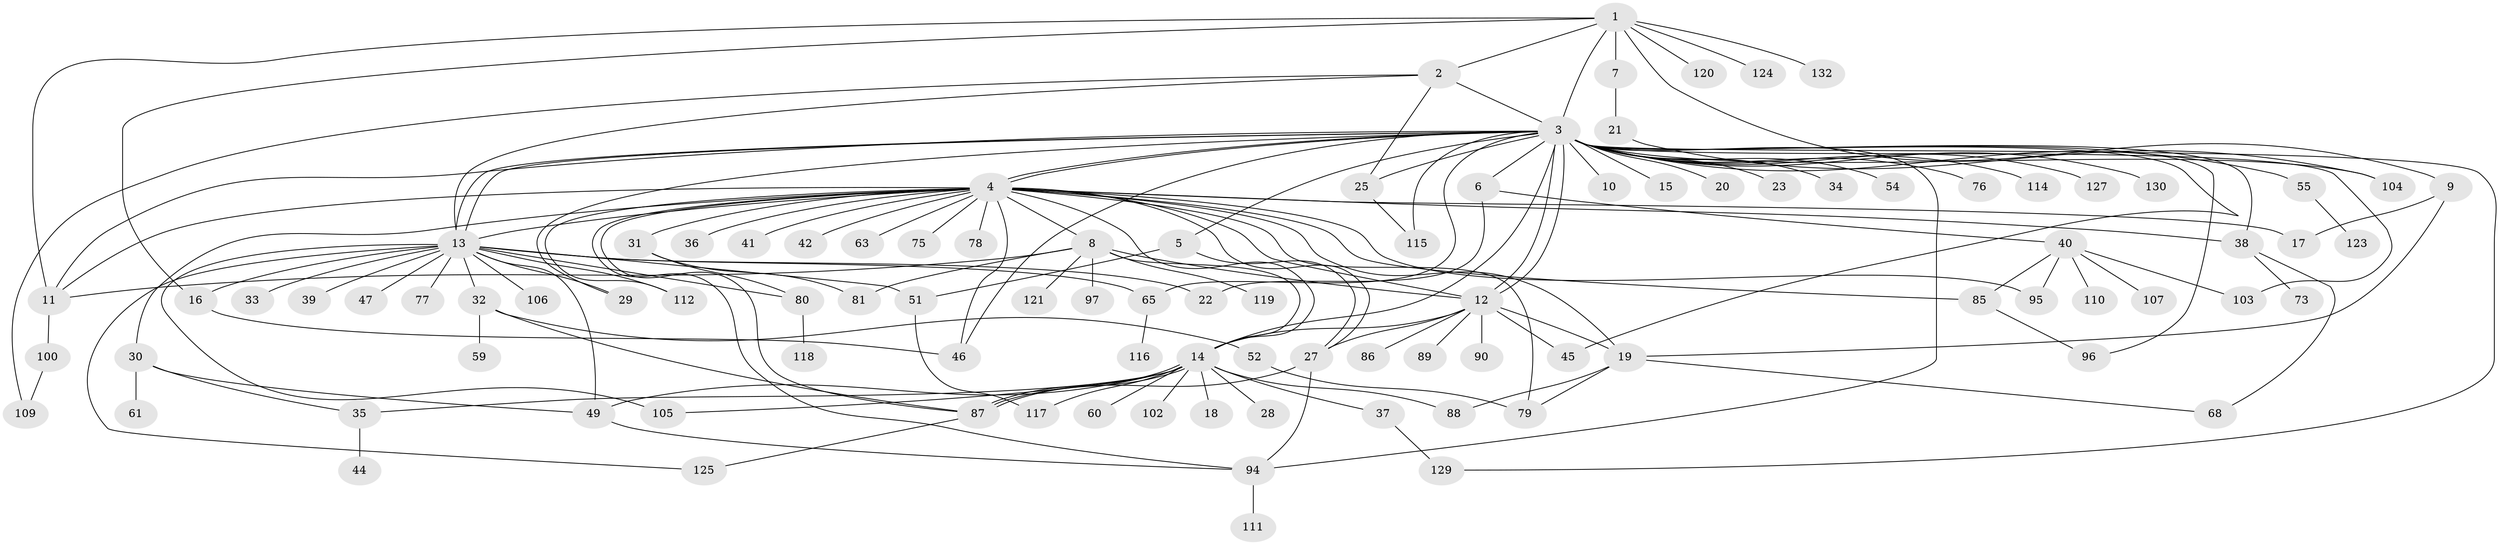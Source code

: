 // Generated by graph-tools (version 1.1) at 2025/51/02/27/25 19:51:54]
// undirected, 99 vertices, 155 edges
graph export_dot {
graph [start="1"]
  node [color=gray90,style=filled];
  1 [super="+24"];
  2 [super="+74"];
  3 [super="+82"];
  4 [super="+99"];
  5 [super="+70"];
  6 [super="+26"];
  7;
  8 [super="+43"];
  9;
  10;
  11 [super="+83"];
  12 [super="+50"];
  13 [super="+53"];
  14 [super="+98"];
  15;
  16 [super="+56"];
  17 [super="+57"];
  18 [super="+48"];
  19 [super="+69"];
  20;
  21 [super="+84"];
  22 [super="+71"];
  23 [super="+91"];
  25 [super="+64"];
  27;
  28;
  29;
  30 [super="+126"];
  31 [super="+62"];
  32;
  33;
  34;
  35;
  36;
  37 [super="+66"];
  38;
  39;
  40 [super="+72"];
  41;
  42;
  44 [super="+101"];
  45 [super="+67"];
  46;
  47;
  49 [super="+113"];
  51 [super="+58"];
  52 [super="+93"];
  54 [super="+128"];
  55;
  59;
  60;
  61;
  63;
  65;
  68;
  73;
  75;
  76;
  77;
  78;
  79;
  80 [super="+108"];
  81;
  85;
  86;
  87 [super="+92"];
  88;
  89;
  90;
  94;
  95;
  96 [super="+131"];
  97;
  100;
  102;
  103;
  104;
  105;
  106;
  107;
  109;
  110;
  111;
  112;
  114;
  115 [super="+122"];
  116;
  117;
  118;
  119;
  120;
  121;
  123;
  124;
  125;
  127;
  129;
  130;
  132;
  1 -- 2;
  1 -- 3;
  1 -- 7;
  1 -- 9;
  1 -- 16;
  1 -- 120;
  1 -- 124;
  1 -- 132;
  1 -- 11;
  2 -- 3 [weight=2];
  2 -- 13;
  2 -- 25;
  2 -- 109;
  3 -- 4;
  3 -- 4;
  3 -- 5;
  3 -- 6;
  3 -- 10;
  3 -- 11;
  3 -- 12;
  3 -- 12;
  3 -- 13;
  3 -- 13;
  3 -- 14 [weight=3];
  3 -- 15;
  3 -- 20;
  3 -- 23;
  3 -- 25;
  3 -- 29;
  3 -- 34;
  3 -- 38;
  3 -- 46;
  3 -- 54;
  3 -- 55;
  3 -- 65;
  3 -- 76;
  3 -- 96;
  3 -- 103;
  3 -- 114;
  3 -- 127;
  3 -- 130;
  3 -- 129;
  3 -- 104;
  3 -- 94;
  3 -- 115;
  3 -- 45;
  4 -- 8;
  4 -- 11;
  4 -- 12;
  4 -- 13 [weight=2];
  4 -- 14;
  4 -- 17;
  4 -- 19 [weight=2];
  4 -- 27;
  4 -- 30;
  4 -- 31;
  4 -- 36;
  4 -- 38;
  4 -- 41;
  4 -- 42;
  4 -- 46;
  4 -- 63;
  4 -- 75;
  4 -- 78;
  4 -- 79;
  4 -- 85;
  4 -- 94;
  4 -- 95;
  4 -- 112;
  4 -- 87;
  5 -- 27;
  5 -- 51;
  6 -- 40;
  6 -- 22;
  7 -- 21;
  8 -- 11;
  8 -- 12;
  8 -- 97;
  8 -- 119;
  8 -- 121;
  8 -- 81;
  8 -- 14;
  9 -- 19;
  9 -- 17;
  11 -- 100;
  12 -- 14;
  12 -- 45;
  12 -- 86;
  12 -- 89;
  12 -- 27;
  12 -- 90;
  12 -- 19;
  13 -- 16;
  13 -- 22;
  13 -- 29;
  13 -- 32;
  13 -- 33;
  13 -- 39;
  13 -- 47;
  13 -- 49;
  13 -- 51;
  13 -- 77;
  13 -- 80;
  13 -- 105;
  13 -- 106;
  13 -- 112;
  13 -- 125;
  13 -- 65;
  14 -- 18;
  14 -- 28;
  14 -- 35;
  14 -- 37;
  14 -- 49;
  14 -- 60;
  14 -- 87 [weight=2];
  14 -- 87;
  14 -- 88;
  14 -- 102;
  14 -- 105;
  14 -- 117;
  16 -- 46;
  19 -- 68;
  19 -- 79;
  19 -- 88;
  21 -- 104;
  25 -- 115;
  27 -- 87;
  27 -- 94;
  30 -- 49;
  30 -- 61;
  30 -- 35;
  31 -- 80;
  31 -- 81;
  32 -- 52;
  32 -- 59;
  32 -- 87;
  35 -- 44;
  37 -- 129;
  38 -- 68;
  38 -- 73;
  40 -- 95;
  40 -- 110;
  40 -- 107;
  40 -- 85;
  40 -- 103;
  49 -- 94;
  51 -- 117;
  52 -- 79;
  55 -- 123;
  65 -- 116;
  80 -- 118;
  85 -- 96;
  87 -- 125;
  94 -- 111;
  100 -- 109;
}

